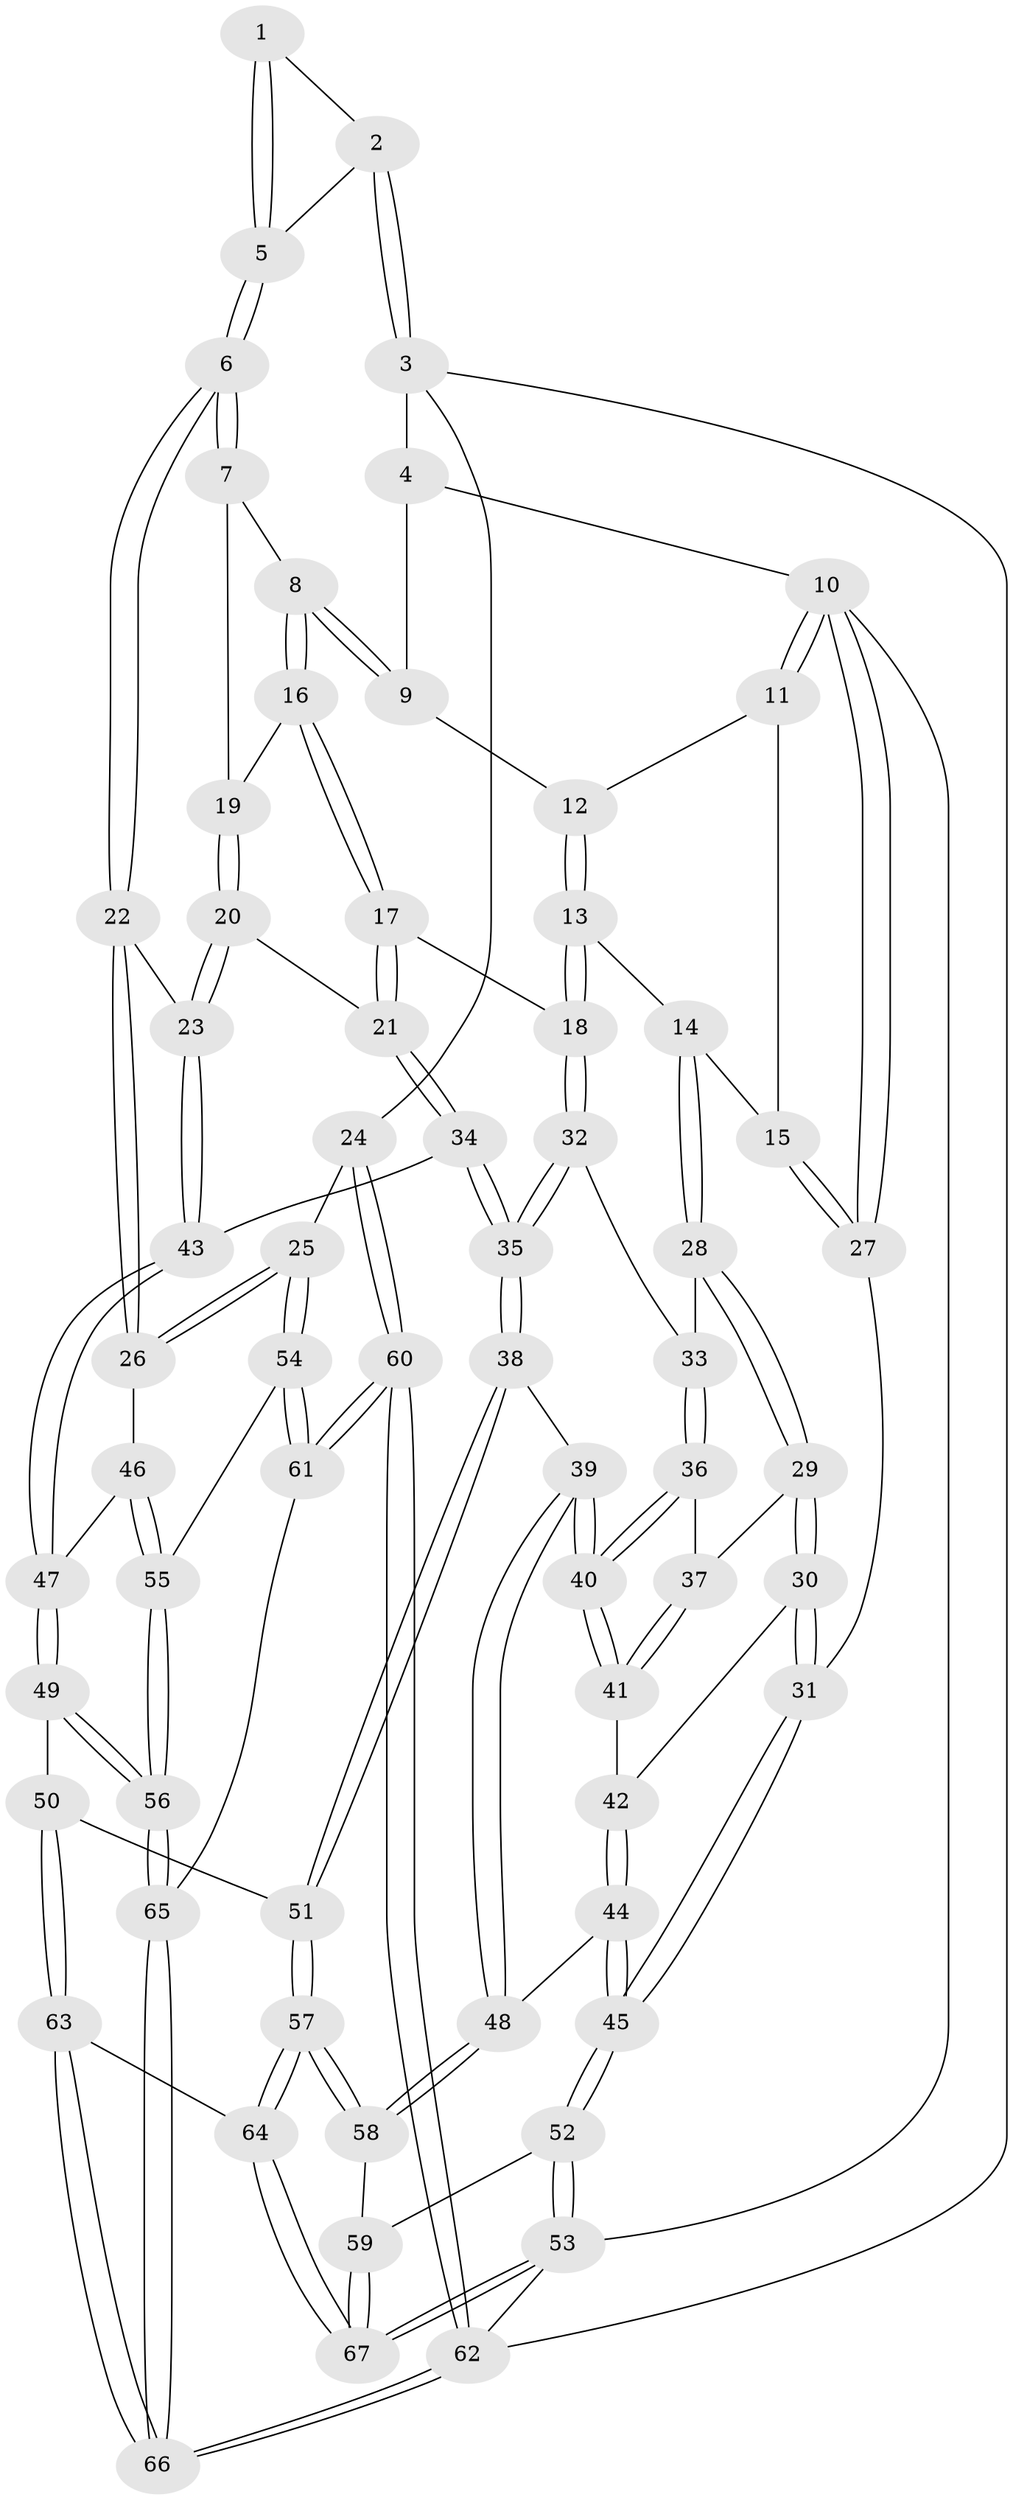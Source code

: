 // Generated by graph-tools (version 1.1) at 2025/17/03/09/25 04:17:06]
// undirected, 67 vertices, 164 edges
graph export_dot {
graph [start="1"]
  node [color=gray90,style=filled];
  1 [pos="+0.8588696754643841+0.04952200778586794"];
  2 [pos="+1+0.19961756059820895"];
  3 [pos="+1+0.25869782551011283"];
  4 [pos="+0.7897745802146944+0"];
  5 [pos="+0.8372192010939145+0.22450620345572894"];
  6 [pos="+0.8192608071384633+0.2491316496860683"];
  7 [pos="+0.6883405939065653+0.19768001640081626"];
  8 [pos="+0.6375750810608424+0.09815447236054921"];
  9 [pos="+0.61944387839262+0"];
  10 [pos="+0+0"];
  11 [pos="+0.23643811992673153+0"];
  12 [pos="+0.3465119841541183+0"];
  13 [pos="+0.37445117144702045+0.16273934028655146"];
  14 [pos="+0.16521879734750544+0.27869545679384716"];
  15 [pos="+0.13200050674221142+0.25223230742612424"];
  16 [pos="+0.5243154590192523+0.24140414674055627"];
  17 [pos="+0.4702709606935891+0.29155538813400794"];
  18 [pos="+0.40948631031960425+0.25768005800821164"];
  19 [pos="+0.6622002938184122+0.25170133794565924"];
  20 [pos="+0.6462311844186568+0.30698877767789734"];
  21 [pos="+0.5002797880249394+0.3378334625807428"];
  22 [pos="+0.8430711605500126+0.4207192217621734"];
  23 [pos="+0.7329315840548495+0.41030874941079803"];
  24 [pos="+1+0.5381645229671294"];
  25 [pos="+1+0.532783022807449"];
  26 [pos="+0.9495981578732777+0.5181873517843961"];
  27 [pos="+0+0.31294632721727245"];
  28 [pos="+0.18841736279581797+0.3135821136027338"];
  29 [pos="+0.10885546927167325+0.4137476536858403"];
  30 [pos="+0+0.4529417322824652"];
  31 [pos="+0+0.4142641010293461"];
  32 [pos="+0.3073666665545329+0.34492517631015013"];
  33 [pos="+0.20897319194403066+0.32993750835785424"];
  34 [pos="+0.5140262519730702+0.49415411979240764"];
  35 [pos="+0.35370232786577843+0.5971045273355038"];
  36 [pos="+0.20032233240417693+0.41634449548091856"];
  37 [pos="+0.14023632529573143+0.4302652143013507"];
  38 [pos="+0.3480675264566628+0.6045147472778519"];
  39 [pos="+0.3172534565007247+0.6068609702098304"];
  40 [pos="+0.24001418697083887+0.5501049124448121"];
  41 [pos="+0.16717546258990312+0.5290940413277444"];
  42 [pos="+0.10117590756606162+0.5232765712391356"];
  43 [pos="+0.5453464749305696+0.5015513186239624"];
  44 [pos="+0.05864667912600257+0.6984631367709602"];
  45 [pos="+0+0.7855245346812006"];
  46 [pos="+0.8617937322816026+0.5671847918940781"];
  47 [pos="+0.6918168699413356+0.6607261327475731"];
  48 [pos="+0.20128189578409816+0.6975505424558132"];
  49 [pos="+0.653682934124052+0.778229119479665"];
  50 [pos="+0.45012000478705333+0.7798159781073347"];
  51 [pos="+0.440074901985282+0.7705962184141454"];
  52 [pos="+0+0.9462027058930246"];
  53 [pos="+0+1"];
  54 [pos="+0.8003506836674549+0.8433629429730436"];
  55 [pos="+0.7720797237942162+0.8562548272208989"];
  56 [pos="+0.7230437345166496+0.87909233314475"];
  57 [pos="+0.2431790098793796+0.8843300360089072"];
  58 [pos="+0.19617088568858806+0.8554319045154605"];
  59 [pos="+0.1701124412212064+0.8671641132819368"];
  60 [pos="+1+0.8598944990476366"];
  61 [pos="+1+0.8661002311165463"];
  62 [pos="+1+1"];
  63 [pos="+0.42976938877146376+1"];
  64 [pos="+0.3535404502652728+1"];
  65 [pos="+0.723172337024445+0.991096742613744"];
  66 [pos="+0.6857898849232338+1"];
  67 [pos="+0.14217157898857846+1"];
  1 -- 2;
  1 -- 5;
  1 -- 5;
  2 -- 3;
  2 -- 3;
  2 -- 5;
  3 -- 4;
  3 -- 24;
  3 -- 62;
  4 -- 9;
  4 -- 10;
  5 -- 6;
  5 -- 6;
  6 -- 7;
  6 -- 7;
  6 -- 22;
  6 -- 22;
  7 -- 8;
  7 -- 19;
  8 -- 9;
  8 -- 9;
  8 -- 16;
  8 -- 16;
  9 -- 12;
  10 -- 11;
  10 -- 11;
  10 -- 27;
  10 -- 27;
  10 -- 53;
  11 -- 12;
  11 -- 15;
  12 -- 13;
  12 -- 13;
  13 -- 14;
  13 -- 18;
  13 -- 18;
  14 -- 15;
  14 -- 28;
  14 -- 28;
  15 -- 27;
  15 -- 27;
  16 -- 17;
  16 -- 17;
  16 -- 19;
  17 -- 18;
  17 -- 21;
  17 -- 21;
  18 -- 32;
  18 -- 32;
  19 -- 20;
  19 -- 20;
  20 -- 21;
  20 -- 23;
  20 -- 23;
  21 -- 34;
  21 -- 34;
  22 -- 23;
  22 -- 26;
  22 -- 26;
  23 -- 43;
  23 -- 43;
  24 -- 25;
  24 -- 60;
  24 -- 60;
  25 -- 26;
  25 -- 26;
  25 -- 54;
  25 -- 54;
  26 -- 46;
  27 -- 31;
  28 -- 29;
  28 -- 29;
  28 -- 33;
  29 -- 30;
  29 -- 30;
  29 -- 37;
  30 -- 31;
  30 -- 31;
  30 -- 42;
  31 -- 45;
  31 -- 45;
  32 -- 33;
  32 -- 35;
  32 -- 35;
  33 -- 36;
  33 -- 36;
  34 -- 35;
  34 -- 35;
  34 -- 43;
  35 -- 38;
  35 -- 38;
  36 -- 37;
  36 -- 40;
  36 -- 40;
  37 -- 41;
  37 -- 41;
  38 -- 39;
  38 -- 51;
  38 -- 51;
  39 -- 40;
  39 -- 40;
  39 -- 48;
  39 -- 48;
  40 -- 41;
  40 -- 41;
  41 -- 42;
  42 -- 44;
  42 -- 44;
  43 -- 47;
  43 -- 47;
  44 -- 45;
  44 -- 45;
  44 -- 48;
  45 -- 52;
  45 -- 52;
  46 -- 47;
  46 -- 55;
  46 -- 55;
  47 -- 49;
  47 -- 49;
  48 -- 58;
  48 -- 58;
  49 -- 50;
  49 -- 56;
  49 -- 56;
  50 -- 51;
  50 -- 63;
  50 -- 63;
  51 -- 57;
  51 -- 57;
  52 -- 53;
  52 -- 53;
  52 -- 59;
  53 -- 67;
  53 -- 67;
  53 -- 62;
  54 -- 55;
  54 -- 61;
  54 -- 61;
  55 -- 56;
  55 -- 56;
  56 -- 65;
  56 -- 65;
  57 -- 58;
  57 -- 58;
  57 -- 64;
  57 -- 64;
  58 -- 59;
  59 -- 67;
  59 -- 67;
  60 -- 61;
  60 -- 61;
  60 -- 62;
  60 -- 62;
  61 -- 65;
  62 -- 66;
  62 -- 66;
  63 -- 64;
  63 -- 66;
  63 -- 66;
  64 -- 67;
  64 -- 67;
  65 -- 66;
  65 -- 66;
}
